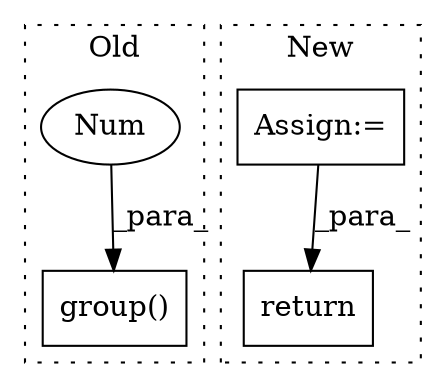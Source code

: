 digraph G {
subgraph cluster0 {
1 [label="group()" a="75" s="2808,2855" l="46,1" shape="box"];
4 [label="Num" a="76" s="2854" l="1" shape="ellipse"];
label = "Old";
style="dotted";
}
subgraph cluster1 {
2 [label="return" a="93" s="2748" l="7" shape="box"];
3 [label="Assign:=" a="68" s="2641" l="1" shape="box"];
label = "New";
style="dotted";
}
3 -> 2 [label="_para_"];
4 -> 1 [label="_para_"];
}